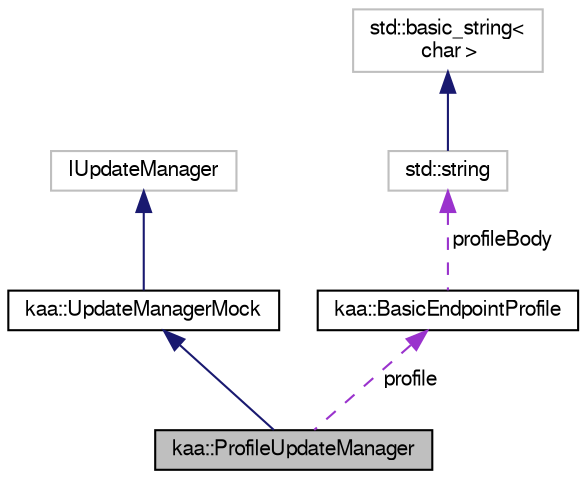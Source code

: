 digraph "kaa::ProfileUpdateManager"
{
  bgcolor="transparent";
  edge [fontname="FreeSans",fontsize="10",labelfontname="FreeSans",labelfontsize="10"];
  node [fontname="FreeSans",fontsize="10",shape=record];
  Node1 [label="kaa::ProfileUpdateManager",height=0.2,width=0.4,color="black", fillcolor="grey75", style="filled" fontcolor="black"];
  Node2 -> Node1 [dir="back",color="midnightblue",fontsize="10",style="solid",fontname="FreeSans"];
  Node2 [label="kaa::UpdateManagerMock",height=0.2,width=0.4,color="black",URL="$classkaa_1_1UpdateManagerMock.html"];
  Node3 -> Node2 [dir="back",color="midnightblue",fontsize="10",style="solid",fontname="FreeSans"];
  Node3 [label="IUpdateManager",height=0.2,width=0.4,color="grey75"];
  Node4 -> Node1 [dir="back",color="darkorchid3",fontsize="10",style="dashed",label=" profile" ,fontname="FreeSans"];
  Node4 [label="kaa::BasicEndpointProfile",height=0.2,width=0.4,color="black",URL="$structkaa_1_1BasicEndpointProfile.html"];
  Node5 -> Node4 [dir="back",color="darkorchid3",fontsize="10",style="dashed",label=" profileBody" ,fontname="FreeSans"];
  Node5 [label="std::string",height=0.2,width=0.4,color="grey75",tooltip="STL class. "];
  Node6 -> Node5 [dir="back",color="midnightblue",fontsize="10",style="solid",fontname="FreeSans"];
  Node6 [label="std::basic_string\<\l char \>",height=0.2,width=0.4,color="grey75",tooltip="STL class. "];
}
